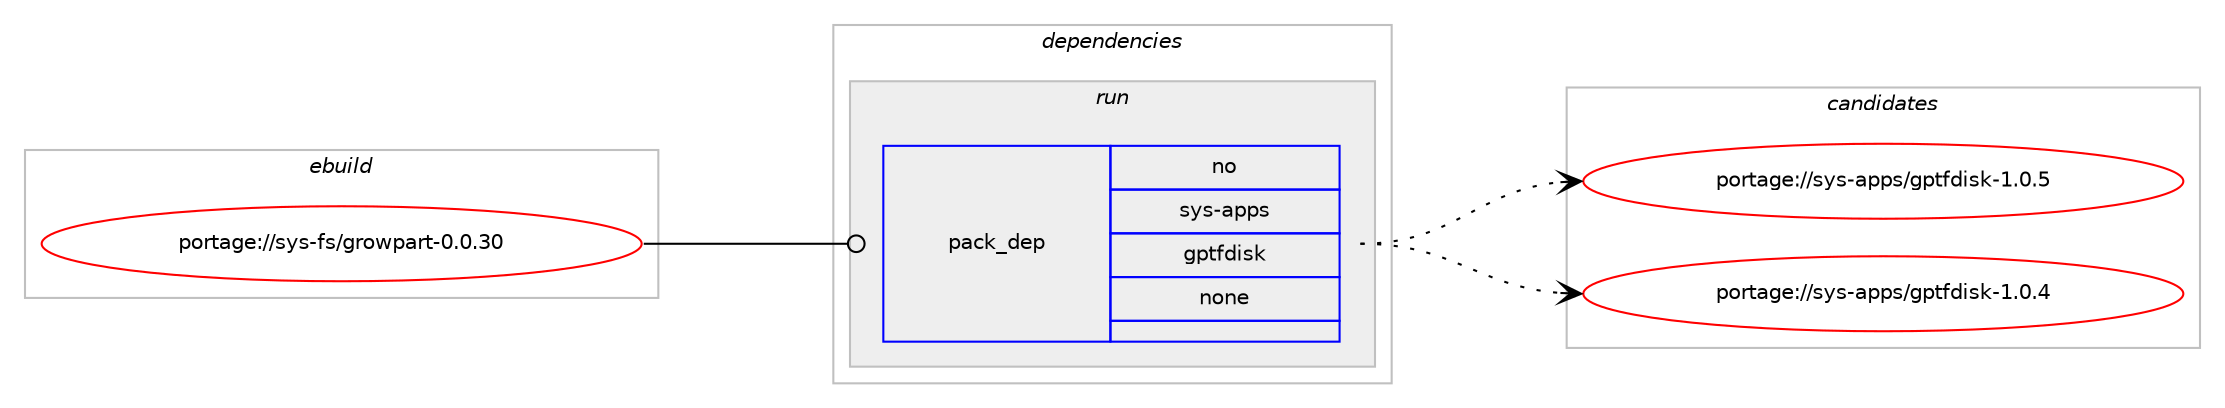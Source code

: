 digraph prolog {

# *************
# Graph options
# *************

newrank=true;
concentrate=true;
compound=true;
graph [rankdir=LR,fontname=Helvetica,fontsize=10,ranksep=1.5];#, ranksep=2.5, nodesep=0.2];
edge  [arrowhead=vee];
node  [fontname=Helvetica,fontsize=10];

# **********
# The ebuild
# **********

subgraph cluster_leftcol {
color=gray;
rank=same;
label=<<i>ebuild</i>>;
id [label="portage://sys-fs/growpart-0.0.30", color=red, width=4, href="../sys-fs/growpart-0.0.30.svg"];
}

# ****************
# The dependencies
# ****************

subgraph cluster_midcol {
color=gray;
label=<<i>dependencies</i>>;
subgraph cluster_compile {
fillcolor="#eeeeee";
style=filled;
label=<<i>compile</i>>;
}
subgraph cluster_compileandrun {
fillcolor="#eeeeee";
style=filled;
label=<<i>compile and run</i>>;
}
subgraph cluster_run {
fillcolor="#eeeeee";
style=filled;
label=<<i>run</i>>;
subgraph pack8997 {
dependency11069 [label=<<TABLE BORDER="0" CELLBORDER="1" CELLSPACING="0" CELLPADDING="4" WIDTH="220"><TR><TD ROWSPAN="6" CELLPADDING="30">pack_dep</TD></TR><TR><TD WIDTH="110">no</TD></TR><TR><TD>sys-apps</TD></TR><TR><TD>gptfdisk</TD></TR><TR><TD>none</TD></TR><TR><TD></TD></TR></TABLE>>, shape=none, color=blue];
}
id:e -> dependency11069:w [weight=20,style="solid",arrowhead="odot"];
}
}

# **************
# The candidates
# **************

subgraph cluster_choices {
rank=same;
color=gray;
label=<<i>candidates</i>>;

subgraph choice8997 {
color=black;
nodesep=1;
choice115121115459711211211547103112116102100105115107454946484653 [label="portage://sys-apps/gptfdisk-1.0.5", color=red, width=4,href="../sys-apps/gptfdisk-1.0.5.svg"];
choice115121115459711211211547103112116102100105115107454946484652 [label="portage://sys-apps/gptfdisk-1.0.4", color=red, width=4,href="../sys-apps/gptfdisk-1.0.4.svg"];
dependency11069:e -> choice115121115459711211211547103112116102100105115107454946484653:w [style=dotted,weight="100"];
dependency11069:e -> choice115121115459711211211547103112116102100105115107454946484652:w [style=dotted,weight="100"];
}
}

}
